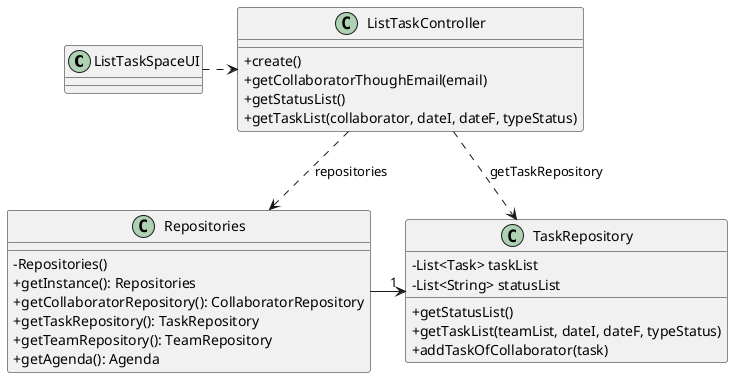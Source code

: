 @startuml
'skinparam monochrome true
skinparam packageStyle rectangle
skinparam shadowing false
skinparam linetype polyline
'skinparam linetype orto

skinparam classAttributeIconSize 0

'left to right direction

class ListTaskSpaceUI{

}


class ListTaskController{
   + create()
       + getCollaboratorThoughEmail(email)
       + getStatusList()
       + getTaskList(collaborator, dateI, dateF, typeStatus)
}


class Repositories{
    - Repositories()
        + getInstance(): Repositories
        + getCollaboratorRepository(): CollaboratorRepository
        + getTaskRepository(): TaskRepository
        + getTeamRepository(): TeamRepository
        + getAgenda(): Agenda
}

class TaskRepository{
    - List<Task> taskList
    - List<String> statusList
    + getStatusList()
    + getTaskList(teamList, dateI, dateF, typeStatus)
    + addTaskOfCollaborator(task)
}



ListTaskSpaceUI .> ListTaskController
ListTaskController..> Repositories : repositories
Repositories -> "1" TaskRepository
ListTaskController ..> TaskRepository : getTaskRepository


@enduml